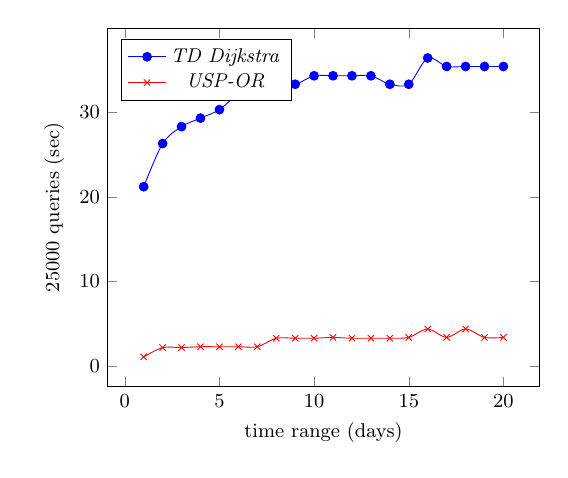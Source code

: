 \tikzstyle{textstyle}=[font=\fontsize{9}{9}\selectfont]
\begin{tikzpicture}[textstyle, scale=0.8]
    \begin{axis}[
        xlabel={time range (days)},
        ylabel={$25000$ queries (sec)},
		legend pos=north west
        ]
        
    \addplot[smooth,mark=*,color=blue] plot coordinates {
		(1,21.2)
		(2,26.3)
		(3,28.3)
		(4,29.3)
		(5,30.3)
		(6,32.3)
		(7,34.3)
		(8,33.3)
		(9,33.3)
		(10,34.3)
		(11,34.3)
		(12,34.3)
		(13,34.3)
		(14,33.3)
		(15,33.3)
		(16,36.4)
		(17,35.4)
		(18,35.4)
		(19,35.4)
		(20,35.4)
    };
    \addlegendentry{\textit{TD Dijkstra}}
    
    \addplot[smooth,mark=x,color=red] plot coordinates {
		(1,1.1)
		(2,2.2)
		(3,2.2)
		(4,2.3)
		(5,2.3)
		(6,2.3)
		(7,2.3)
		(8,3.3)
		(9,3.3)
		(10,3.3)
		(11,3.4)
		(12,3.3)
		(13,3.3)
		(14,3.3)
		(15,3.4)
		(16,4.4)
		(17,3.4)
		(18,4.4)
		(19,3.4)
		(20,3.4)
    };
    \addlegendentry{\textit{USP-OR}}
    
    \end{axis}
\end{tikzpicture}
